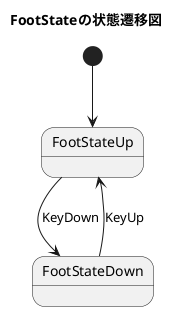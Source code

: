 @startuml FootStateの状態遷移図
title FootStateの状態遷移図


[*] --> FootStateUp

FootStateUp --> FootStateDown : KeyDown

FootStateDown --> FootStateUp : KeyUp

@enduml

